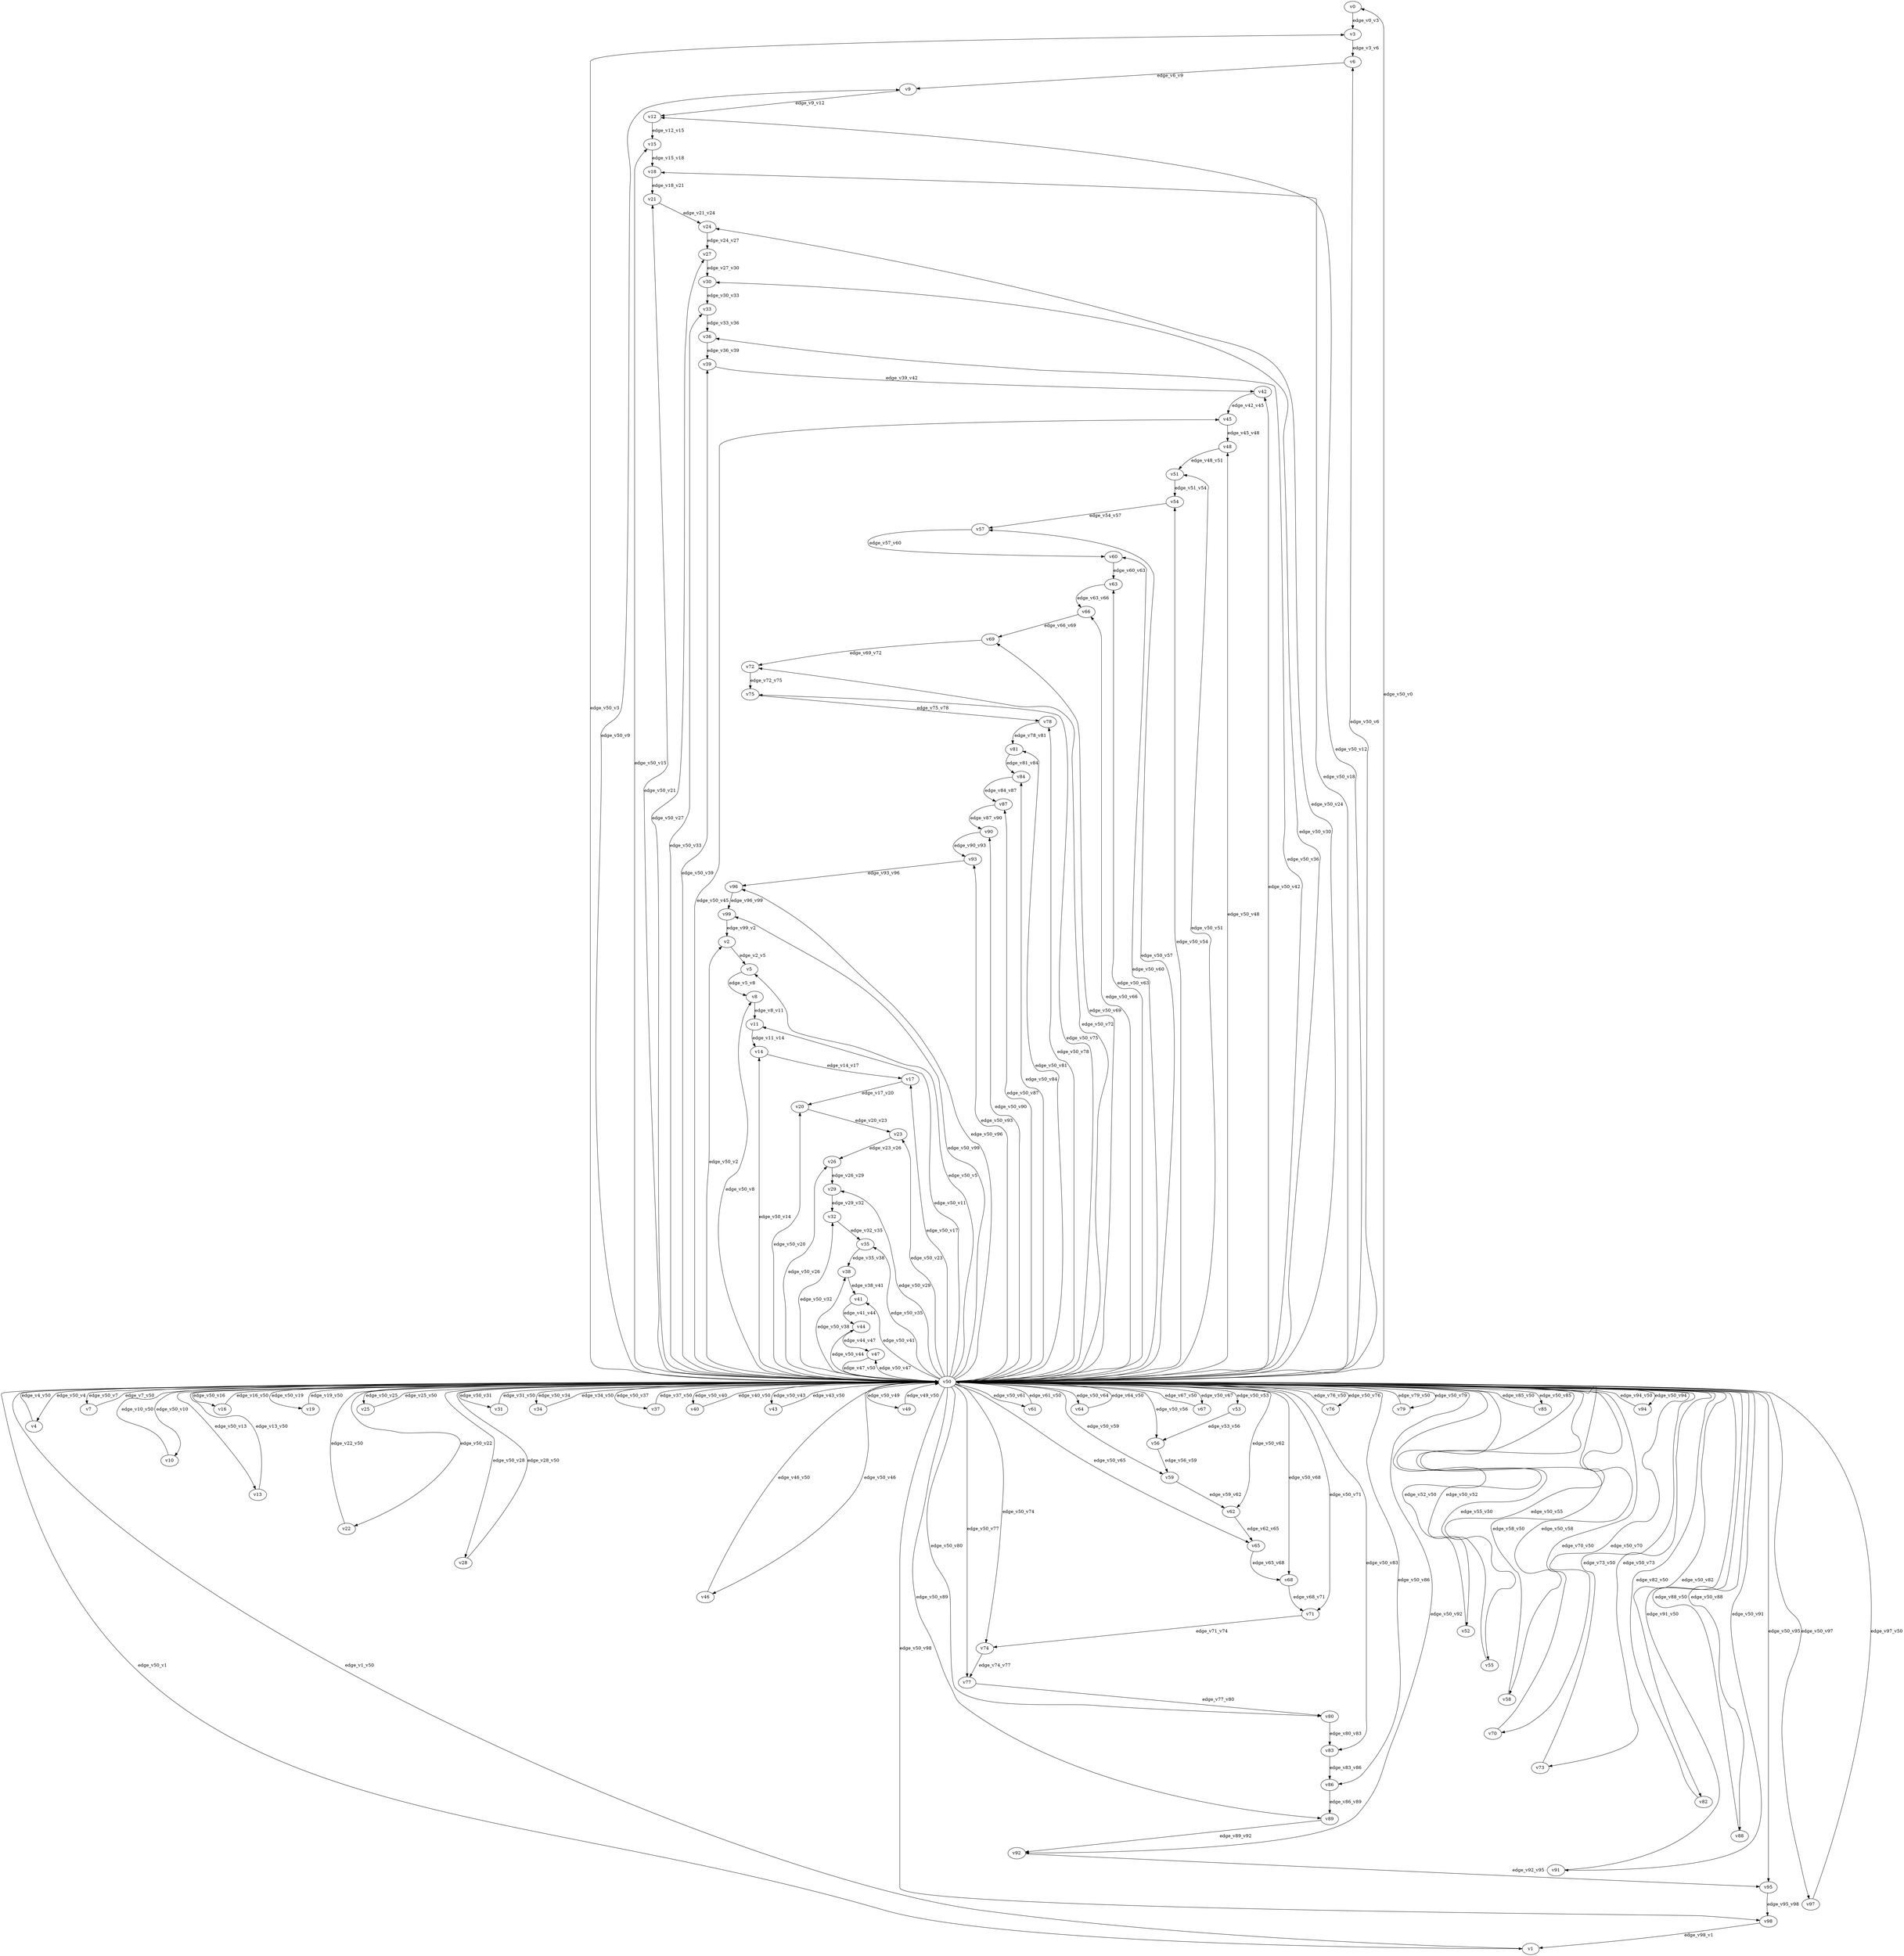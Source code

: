 digraph test145 {
    // Discounted game test case
    // Vertex properties: name [player=X]
    // Edge properties: [weight=Y, discount=Z]

    v0 [name="v0", player=0];
    v1 [name="v1", player=1];
    v2 [name="v2", player=0];
    v3 [name="v3", player=1];
    v4 [name="v4", player=0];
    v5 [name="v5", player=1];
    v6 [name="v6", player=0];
    v7 [name="v7", player=1];
    v8 [name="v8", player=0];
    v9 [name="v9", player=1];
    v10 [name="v10", player=0];
    v11 [name="v11", player=1];
    v12 [name="v12", player=0];
    v13 [name="v13", player=1];
    v14 [name="v14", player=0];
    v15 [name="v15", player=1];
    v16 [name="v16", player=0];
    v17 [name="v17", player=1];
    v18 [name="v18", player=0];
    v19 [name="v19", player=1];
    v20 [name="v20", player=0];
    v21 [name="v21", player=1];
    v22 [name="v22", player=0];
    v23 [name="v23", player=1];
    v24 [name="v24", player=0];
    v25 [name="v25", player=1];
    v26 [name="v26", player=0];
    v27 [name="v27", player=1];
    v28 [name="v28", player=0];
    v29 [name="v29", player=1];
    v30 [name="v30", player=0];
    v31 [name="v31", player=1];
    v32 [name="v32", player=0];
    v33 [name="v33", player=1];
    v34 [name="v34", player=0];
    v35 [name="v35", player=1];
    v36 [name="v36", player=0];
    v37 [name="v37", player=1];
    v38 [name="v38", player=0];
    v39 [name="v39", player=1];
    v40 [name="v40", player=0];
    v41 [name="v41", player=1];
    v42 [name="v42", player=0];
    v43 [name="v43", player=1];
    v44 [name="v44", player=0];
    v45 [name="v45", player=1];
    v46 [name="v46", player=0];
    v47 [name="v47", player=1];
    v48 [name="v48", player=0];
    v49 [name="v49", player=1];
    v50 [name="v50", player=0];
    v51 [name="v51", player=1];
    v52 [name="v52", player=0];
    v53 [name="v53", player=1];
    v54 [name="v54", player=0];
    v55 [name="v55", player=1];
    v56 [name="v56", player=0];
    v57 [name="v57", player=1];
    v58 [name="v58", player=0];
    v59 [name="v59", player=1];
    v60 [name="v60", player=0];
    v61 [name="v61", player=1];
    v62 [name="v62", player=0];
    v63 [name="v63", player=1];
    v64 [name="v64", player=0];
    v65 [name="v65", player=1];
    v66 [name="v66", player=0];
    v67 [name="v67", player=1];
    v68 [name="v68", player=0];
    v69 [name="v69", player=1];
    v70 [name="v70", player=0];
    v71 [name="v71", player=1];
    v72 [name="v72", player=0];
    v73 [name="v73", player=1];
    v74 [name="v74", player=0];
    v75 [name="v75", player=1];
    v76 [name="v76", player=0];
    v77 [name="v77", player=1];
    v78 [name="v78", player=0];
    v79 [name="v79", player=1];
    v80 [name="v80", player=0];
    v81 [name="v81", player=1];
    v82 [name="v82", player=0];
    v83 [name="v83", player=1];
    v84 [name="v84", player=0];
    v85 [name="v85", player=1];
    v86 [name="v86", player=0];
    v87 [name="v87", player=1];
    v88 [name="v88", player=0];
    v89 [name="v89", player=1];
    v90 [name="v90", player=0];
    v91 [name="v91", player=1];
    v92 [name="v92", player=0];
    v93 [name="v93", player=1];
    v94 [name="v94", player=0];
    v95 [name="v95", player=1];
    v96 [name="v96", player=0];
    v97 [name="v97", player=1];
    v98 [name="v98", player=0];
    v99 [name="v99", player=1];

    v50 -> v0 [label="edge_v50_v0", weight=4.45, discount=0.290];
    v50 -> v1 [label="edge_v50_v1", weight=-4.80, discount=0.290];
    v1 -> v50 [label="edge_v1_v50", weight=-3.87, discount=0.290];
    v50 -> v2 [label="edge_v50_v2", weight=3.97, discount=0.290];
    v50 -> v3 [label="edge_v50_v3", weight=3.79, discount=0.290];
    v50 -> v4 [label="edge_v50_v4", weight=-3.42, discount=0.290];
    v4 -> v50 [label="edge_v4_v50", weight=-4.15, discount=0.290];
    v50 -> v5 [label="edge_v50_v5", weight=-0.64, discount=0.290];
    v50 -> v6 [label="edge_v50_v6", weight=-2.11, discount=0.290];
    v50 -> v7 [label="edge_v50_v7", weight=5.89, discount=0.290];
    v7 -> v50 [label="edge_v7_v50", weight=4.32, discount=0.290];
    v50 -> v8 [label="edge_v50_v8", weight=0.86, discount=0.290];
    v50 -> v9 [label="edge_v50_v9", weight=-2.91, discount=0.290];
    v50 -> v10 [label="edge_v50_v10", weight=-0.45, discount=0.290];
    v10 -> v50 [label="edge_v10_v50", weight=0.04, discount=0.290];
    v50 -> v11 [label="edge_v50_v11", weight=-1.24, discount=0.290];
    v50 -> v12 [label="edge_v50_v12", weight=-4.90, discount=0.290];
    v50 -> v13 [label="edge_v50_v13", weight=-3.97, discount=0.290];
    v13 -> v50 [label="edge_v13_v50", weight=-1.58, discount=0.290];
    v50 -> v14 [label="edge_v50_v14", weight=9.49, discount=0.290];
    v50 -> v15 [label="edge_v50_v15", weight=3.15, discount=0.290];
    v50 -> v16 [label="edge_v50_v16", weight=7.09, discount=0.290];
    v16 -> v50 [label="edge_v16_v50", weight=5.17, discount=0.290];
    v50 -> v17 [label="edge_v50_v17", weight=9.40, discount=0.290];
    v50 -> v18 [label="edge_v50_v18", weight=1.37, discount=0.290];
    v50 -> v19 [label="edge_v50_v19", weight=6.02, discount=0.290];
    v19 -> v50 [label="edge_v19_v50", weight=8.83, discount=0.290];
    v50 -> v20 [label="edge_v50_v20", weight=7.26, discount=0.290];
    v50 -> v21 [label="edge_v50_v21", weight=-2.27, discount=0.290];
    v50 -> v22 [label="edge_v50_v22", weight=-4.85, discount=0.290];
    v22 -> v50 [label="edge_v22_v50", weight=-5.42, discount=0.290];
    v50 -> v23 [label="edge_v50_v23", weight=10.00, discount=0.290];
    v50 -> v24 [label="edge_v50_v24", weight=-5.00, discount=0.290];
    v50 -> v25 [label="edge_v50_v25", weight=5.00, discount=0.290];
    v25 -> v50 [label="edge_v25_v50", weight=4.43, discount=0.290];
    v50 -> v26 [label="edge_v50_v26", weight=5.95, discount=0.290];
    v50 -> v27 [label="edge_v50_v27", weight=-5.94, discount=0.290];
    v50 -> v28 [label="edge_v50_v28", weight=-0.68, discount=0.290];
    v28 -> v50 [label="edge_v28_v50", weight=-3.60, discount=0.290];
    v50 -> v29 [label="edge_v50_v29", weight=-5.88, discount=0.290];
    v50 -> v30 [label="edge_v50_v30", weight=-3.36, discount=0.290];
    v50 -> v31 [label="edge_v50_v31", weight=7.68, discount=0.290];
    v31 -> v50 [label="edge_v31_v50", weight=8.74, discount=0.290];
    v50 -> v32 [label="edge_v50_v32", weight=3.19, discount=0.290];
    v50 -> v33 [label="edge_v50_v33", weight=1.25, discount=0.290];
    v50 -> v34 [label="edge_v50_v34", weight=7.15, discount=0.290];
    v34 -> v50 [label="edge_v34_v50", weight=6.07, discount=0.290];
    v50 -> v35 [label="edge_v50_v35", weight=-0.24, discount=0.290];
    v50 -> v36 [label="edge_v50_v36", weight=-0.68, discount=0.290];
    v50 -> v37 [label="edge_v50_v37", weight=6.94, discount=0.290];
    v37 -> v50 [label="edge_v37_v50", weight=8.49, discount=0.290];
    v50 -> v38 [label="edge_v50_v38", weight=6.08, discount=0.290];
    v50 -> v39 [label="edge_v50_v39", weight=2.13, discount=0.290];
    v50 -> v40 [label="edge_v50_v40", weight=7.52, discount=0.290];
    v40 -> v50 [label="edge_v40_v50", weight=4.63, discount=0.290];
    v50 -> v41 [label="edge_v50_v41", weight=-2.02, discount=0.290];
    v50 -> v42 [label="edge_v50_v42", weight=5.35, discount=0.290];
    v50 -> v43 [label="edge_v50_v43", weight=7.09, discount=0.290];
    v43 -> v50 [label="edge_v43_v50", weight=5.65, discount=0.290];
    v50 -> v44 [label="edge_v50_v44", weight=8.82, discount=0.290];
    v50 -> v45 [label="edge_v50_v45", weight=2.45, discount=0.290];
    v50 -> v46 [label="edge_v50_v46", weight=-2.17, discount=0.290];
    v46 -> v50 [label="edge_v46_v50", weight=-3.19, discount=0.290];
    v50 -> v47 [label="edge_v50_v47", weight=-2.43, discount=0.290];
    v50 -> v48 [label="edge_v50_v48", weight=6.08, discount=0.290];
    v50 -> v49 [label="edge_v50_v49", weight=0.08, discount=0.290];
    v49 -> v50 [label="edge_v49_v50", weight=2.30, discount=0.290];
    v50 -> v51 [label="edge_v50_v51", weight=-3.37, discount=0.290];
    v50 -> v52 [label="edge_v50_v52", weight=-5.90, discount=0.290];
    v52 -> v50 [label="edge_v52_v50", weight=-5.92, discount=0.290];
    v50 -> v53 [label="edge_v50_v53", weight=0.35, discount=0.290];
    v50 -> v54 [label="edge_v50_v54", weight=6.60, discount=0.290];
    v50 -> v55 [label="edge_v50_v55", weight=-5.08, discount=0.290];
    v55 -> v50 [label="edge_v55_v50", weight=-7.62, discount=0.290];
    v50 -> v56 [label="edge_v50_v56", weight=5.12, discount=0.290];
    v50 -> v57 [label="edge_v50_v57", weight=-1.04, discount=0.290];
    v50 -> v58 [label="edge_v50_v58", weight=-1.28, discount=0.290];
    v58 -> v50 [label="edge_v58_v50", weight=-0.17, discount=0.290];
    v50 -> v59 [label="edge_v50_v59", weight=-2.16, discount=0.290];
    v50 -> v60 [label="edge_v50_v60", weight=-1.95, discount=0.290];
    v50 -> v61 [label="edge_v50_v61", weight=7.72, discount=0.290];
    v61 -> v50 [label="edge_v61_v50", weight=10.23, discount=0.290];
    v50 -> v62 [label="edge_v50_v62", weight=3.32, discount=0.290];
    v50 -> v63 [label="edge_v50_v63", weight=5.62, discount=0.290];
    v50 -> v64 [label="edge_v50_v64", weight=3.37, discount=0.290];
    v64 -> v50 [label="edge_v64_v50", weight=1.24, discount=0.290];
    v50 -> v65 [label="edge_v50_v65", weight=-4.57, discount=0.290];
    v50 -> v66 [label="edge_v50_v66", weight=4.96, discount=0.290];
    v50 -> v67 [label="edge_v50_v67", weight=8.23, discount=0.290];
    v67 -> v50 [label="edge_v67_v50", weight=10.27, discount=0.290];
    v50 -> v68 [label="edge_v50_v68", weight=9.69, discount=0.290];
    v50 -> v69 [label="edge_v50_v69", weight=-1.09, discount=0.290];
    v50 -> v70 [label="edge_v50_v70", weight=-5.34, discount=0.290];
    v70 -> v50 [label="edge_v70_v50", weight=-3.72, discount=0.290];
    v50 -> v71 [label="edge_v50_v71", weight=6.83, discount=0.290];
    v50 -> v72 [label="edge_v50_v72", weight=-5.97, discount=0.290];
    v50 -> v73 [label="edge_v50_v73", weight=-5.94, discount=0.290];
    v73 -> v50 [label="edge_v73_v50", weight=-5.75, discount=0.290];
    v50 -> v74 [label="edge_v50_v74", weight=-1.15, discount=0.290];
    v50 -> v75 [label="edge_v50_v75", weight=-0.73, discount=0.290];
    v50 -> v76 [label="edge_v50_v76", weight=0.48, discount=0.290];
    v76 -> v50 [label="edge_v76_v50", weight=2.93, discount=0.290];
    v50 -> v77 [label="edge_v50_v77", weight=8.02, discount=0.290];
    v50 -> v78 [label="edge_v50_v78", weight=9.42, discount=0.290];
    v50 -> v79 [label="edge_v50_v79", weight=2.86, discount=0.290];
    v79 -> v50 [label="edge_v79_v50", weight=4.29, discount=0.290];
    v50 -> v80 [label="edge_v50_v80", weight=-3.15, discount=0.290];
    v50 -> v81 [label="edge_v50_v81", weight=-0.77, discount=0.290];
    v50 -> v82 [label="edge_v50_v82", weight=-1.22, discount=0.290];
    v82 -> v50 [label="edge_v82_v50", weight=0.34, discount=0.290];
    v50 -> v83 [label="edge_v50_v83", weight=2.60, discount=0.290];
    v50 -> v84 [label="edge_v50_v84", weight=9.69, discount=0.290];
    v50 -> v85 [label="edge_v50_v85", weight=7.94, discount=0.290];
    v85 -> v50 [label="edge_v85_v50", weight=5.96, discount=0.290];
    v50 -> v86 [label="edge_v50_v86", weight=-2.21, discount=0.290];
    v50 -> v87 [label="edge_v50_v87", weight=8.47, discount=0.290];
    v50 -> v88 [label="edge_v50_v88", weight=-5.71, discount=0.290];
    v88 -> v50 [label="edge_v88_v50", weight=-3.52, discount=0.290];
    v50 -> v89 [label="edge_v50_v89", weight=-5.88, discount=0.290];
    v50 -> v90 [label="edge_v50_v90", weight=4.49, discount=0.290];
    v50 -> v91 [label="edge_v50_v91", weight=-5.13, discount=0.290];
    v91 -> v50 [label="edge_v91_v50", weight=-2.51, discount=0.290];
    v50 -> v92 [label="edge_v50_v92", weight=-3.31, discount=0.290];
    v50 -> v93 [label="edge_v50_v93", weight=7.87, discount=0.290];
    v50 -> v94 [label="edge_v50_v94", weight=8.19, discount=0.290];
    v94 -> v50 [label="edge_v94_v50", weight=7.53, discount=0.290];
    v50 -> v95 [label="edge_v50_v95", weight=5.78, discount=0.290];
    v50 -> v96 [label="edge_v50_v96", weight=-0.89, discount=0.290];
    v50 -> v97 [label="edge_v50_v97", weight=-4.10, discount=0.290];
    v97 -> v50 [label="edge_v97_v50", weight=-5.34, discount=0.290];
    v50 -> v98 [label="edge_v50_v98", weight=1.06, discount=0.290];
    v50 -> v99 [label="edge_v50_v99", weight=-1.45, discount=0.290];
    v0 -> v3 [label="edge_v0_v3", weight=6.95, discount=0.290];
    v2 -> v5 [label="edge_v2_v5", weight=-1.73, discount=0.290];
    v3 -> v6 [label="edge_v3_v6", weight=2.35, discount=0.290];
    v5 -> v8 [label="edge_v5_v8", weight=0.22, discount=0.290];
    v6 -> v9 [label="edge_v6_v9", weight=-1.10, discount=0.290];
    v8 -> v11 [label="edge_v8_v11", weight=2.31, discount=0.290];
    v9 -> v12 [label="edge_v9_v12", weight=0.40, discount=0.290];
    v11 -> v14 [label="edge_v11_v14", weight=-1.45, discount=0.290];
    v12 -> v15 [label="edge_v12_v15", weight=6.40, discount=0.290];
    v14 -> v17 [label="edge_v14_v17", weight=6.97, discount=0.290];
    v15 -> v18 [label="edge_v15_v18", weight=4.13, discount=0.290];
    v17 -> v20 [label="edge_v17_v20", weight=-1.27, discount=0.290];
    v18 -> v21 [label="edge_v18_v21", weight=4.39, discount=0.290];
    v20 -> v23 [label="edge_v20_v23", weight=-1.65, discount=0.290];
    v21 -> v24 [label="edge_v21_v24", weight=0.18, discount=0.290];
    v23 -> v26 [label="edge_v23_v26", weight=4.49, discount=0.290];
    v24 -> v27 [label="edge_v24_v27", weight=3.58, discount=0.290];
    v26 -> v29 [label="edge_v26_v29", weight=5.71, discount=0.290];
    v27 -> v30 [label="edge_v27_v30", weight=4.09, discount=0.290];
    v29 -> v32 [label="edge_v29_v32", weight=6.73, discount=0.290];
    v30 -> v33 [label="edge_v30_v33", weight=6.49, discount=0.290];
    v32 -> v35 [label="edge_v32_v35", weight=-1.11, discount=0.290];
    v33 -> v36 [label="edge_v33_v36", weight=5.44, discount=0.290];
    v35 -> v38 [label="edge_v35_v38", weight=-2.92, discount=0.290];
    v36 -> v39 [label="edge_v36_v39", weight=3.28, discount=0.290];
    v38 -> v41 [label="edge_v38_v41", weight=1.68, discount=0.290];
    v39 -> v42 [label="edge_v39_v42", weight=2.25, discount=0.290];
    v41 -> v44 [label="edge_v41_v44", weight=6.92, discount=0.290];
    v42 -> v45 [label="edge_v42_v45", weight=2.68, discount=0.290];
    v44 -> v47 [label="edge_v44_v47", weight=3.92, discount=0.290];
    v45 -> v48 [label="edge_v45_v48", weight=4.86, discount=0.290];
    v47 -> v50 [label="edge_v47_v50", weight=-0.33, discount=0.290];
    v48 -> v51 [label="edge_v48_v51", weight=-0.51, discount=0.290];
    v51 -> v54 [label="edge_v51_v54", weight=2.75, discount=0.290];
    v53 -> v56 [label="edge_v53_v56", weight=-1.51, discount=0.290];
    v54 -> v57 [label="edge_v54_v57", weight=-0.06, discount=0.290];
    v56 -> v59 [label="edge_v56_v59", weight=3.14, discount=0.290];
    v57 -> v60 [label="edge_v57_v60", weight=-1.82, discount=0.290];
    v59 -> v62 [label="edge_v59_v62", weight=3.11, discount=0.290];
    v60 -> v63 [label="edge_v60_v63", weight=4.03, discount=0.290];
    v62 -> v65 [label="edge_v62_v65", weight=0.27, discount=0.290];
    v63 -> v66 [label="edge_v63_v66", weight=4.35, discount=0.290];
    v65 -> v68 [label="edge_v65_v68", weight=-1.45, discount=0.290];
    v66 -> v69 [label="edge_v66_v69", weight=0.95, discount=0.290];
    v68 -> v71 [label="edge_v68_v71", weight=6.93, discount=0.290];
    v69 -> v72 [label="edge_v69_v72", weight=-1.45, discount=0.290];
    v71 -> v74 [label="edge_v71_v74", weight=0.11, discount=0.290];
    v72 -> v75 [label="edge_v72_v75", weight=1.97, discount=0.290];
    v74 -> v77 [label="edge_v74_v77", weight=3.10, discount=0.290];
    v75 -> v78 [label="edge_v75_v78", weight=-1.97, discount=0.290];
    v77 -> v80 [label="edge_v77_v80", weight=-0.59, discount=0.290];
    v78 -> v81 [label="edge_v78_v81", weight=3.41, discount=0.290];
    v80 -> v83 [label="edge_v80_v83", weight=3.96, discount=0.290];
    v81 -> v84 [label="edge_v81_v84", weight=2.18, discount=0.290];
    v83 -> v86 [label="edge_v83_v86", weight=1.74, discount=0.290];
    v84 -> v87 [label="edge_v84_v87", weight=-2.79, discount=0.290];
    v86 -> v89 [label="edge_v86_v89", weight=3.66, discount=0.290];
    v87 -> v90 [label="edge_v87_v90", weight=-0.44, discount=0.290];
    v89 -> v92 [label="edge_v89_v92", weight=-0.88, discount=0.290];
    v90 -> v93 [label="edge_v90_v93", weight=-0.50, discount=0.290];
    v92 -> v95 [label="edge_v92_v95", weight=0.45, discount=0.290];
    v93 -> v96 [label="edge_v93_v96", weight=2.33, discount=0.290];
    v95 -> v98 [label="edge_v95_v98", weight=3.29, discount=0.290];
    v96 -> v99 [label="edge_v96_v99", weight=3.38, discount=0.290];
    v98 -> v1 [label="edge_v98_v1", weight=-0.18, discount=0.290];
    v99 -> v2 [label="edge_v99_v2", weight=4.16, discount=0.290];
}
